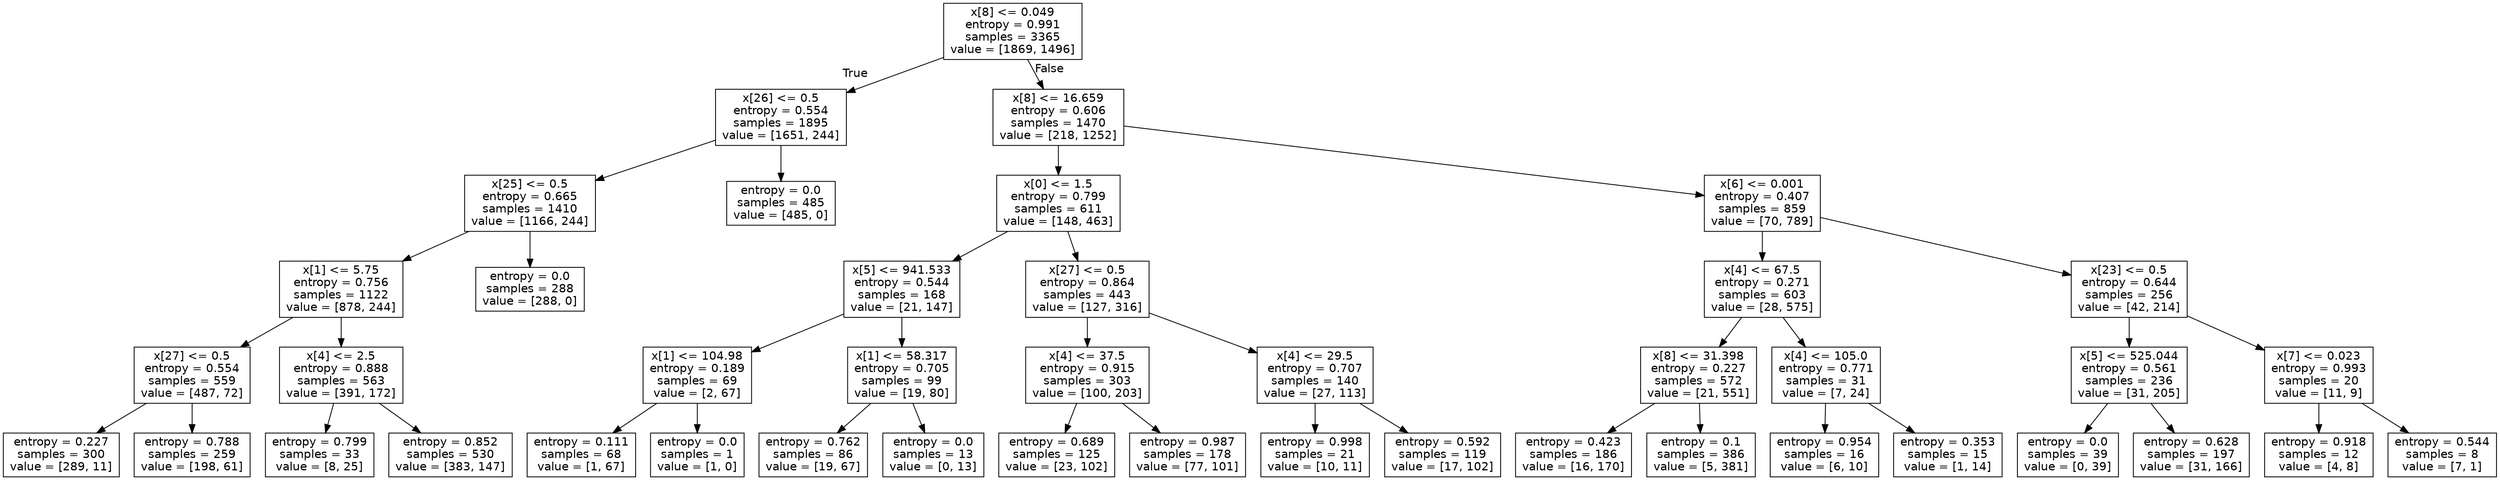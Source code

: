 digraph Tree {
node [shape=box, fontname="helvetica"] ;
edge [fontname="helvetica"] ;
0 [label="x[8] <= 0.049\nentropy = 0.991\nsamples = 3365\nvalue = [1869, 1496]"] ;
1 [label="x[26] <= 0.5\nentropy = 0.554\nsamples = 1895\nvalue = [1651, 244]"] ;
0 -> 1 [labeldistance=2.5, labelangle=45, headlabel="True"] ;
2 [label="x[25] <= 0.5\nentropy = 0.665\nsamples = 1410\nvalue = [1166, 244]"] ;
1 -> 2 ;
3 [label="x[1] <= 5.75\nentropy = 0.756\nsamples = 1122\nvalue = [878, 244]"] ;
2 -> 3 ;
4 [label="x[27] <= 0.5\nentropy = 0.554\nsamples = 559\nvalue = [487, 72]"] ;
3 -> 4 ;
5 [label="entropy = 0.227\nsamples = 300\nvalue = [289, 11]"] ;
4 -> 5 ;
6 [label="entropy = 0.788\nsamples = 259\nvalue = [198, 61]"] ;
4 -> 6 ;
7 [label="x[4] <= 2.5\nentropy = 0.888\nsamples = 563\nvalue = [391, 172]"] ;
3 -> 7 ;
8 [label="entropy = 0.799\nsamples = 33\nvalue = [8, 25]"] ;
7 -> 8 ;
9 [label="entropy = 0.852\nsamples = 530\nvalue = [383, 147]"] ;
7 -> 9 ;
10 [label="entropy = 0.0\nsamples = 288\nvalue = [288, 0]"] ;
2 -> 10 ;
11 [label="entropy = 0.0\nsamples = 485\nvalue = [485, 0]"] ;
1 -> 11 ;
12 [label="x[8] <= 16.659\nentropy = 0.606\nsamples = 1470\nvalue = [218, 1252]"] ;
0 -> 12 [labeldistance=2.5, labelangle=-45, headlabel="False"] ;
13 [label="x[0] <= 1.5\nentropy = 0.799\nsamples = 611\nvalue = [148, 463]"] ;
12 -> 13 ;
14 [label="x[5] <= 941.533\nentropy = 0.544\nsamples = 168\nvalue = [21, 147]"] ;
13 -> 14 ;
15 [label="x[1] <= 104.98\nentropy = 0.189\nsamples = 69\nvalue = [2, 67]"] ;
14 -> 15 ;
16 [label="entropy = 0.111\nsamples = 68\nvalue = [1, 67]"] ;
15 -> 16 ;
17 [label="entropy = 0.0\nsamples = 1\nvalue = [1, 0]"] ;
15 -> 17 ;
18 [label="x[1] <= 58.317\nentropy = 0.705\nsamples = 99\nvalue = [19, 80]"] ;
14 -> 18 ;
19 [label="entropy = 0.762\nsamples = 86\nvalue = [19, 67]"] ;
18 -> 19 ;
20 [label="entropy = 0.0\nsamples = 13\nvalue = [0, 13]"] ;
18 -> 20 ;
21 [label="x[27] <= 0.5\nentropy = 0.864\nsamples = 443\nvalue = [127, 316]"] ;
13 -> 21 ;
22 [label="x[4] <= 37.5\nentropy = 0.915\nsamples = 303\nvalue = [100, 203]"] ;
21 -> 22 ;
23 [label="entropy = 0.689\nsamples = 125\nvalue = [23, 102]"] ;
22 -> 23 ;
24 [label="entropy = 0.987\nsamples = 178\nvalue = [77, 101]"] ;
22 -> 24 ;
25 [label="x[4] <= 29.5\nentropy = 0.707\nsamples = 140\nvalue = [27, 113]"] ;
21 -> 25 ;
26 [label="entropy = 0.998\nsamples = 21\nvalue = [10, 11]"] ;
25 -> 26 ;
27 [label="entropy = 0.592\nsamples = 119\nvalue = [17, 102]"] ;
25 -> 27 ;
28 [label="x[6] <= 0.001\nentropy = 0.407\nsamples = 859\nvalue = [70, 789]"] ;
12 -> 28 ;
29 [label="x[4] <= 67.5\nentropy = 0.271\nsamples = 603\nvalue = [28, 575]"] ;
28 -> 29 ;
30 [label="x[8] <= 31.398\nentropy = 0.227\nsamples = 572\nvalue = [21, 551]"] ;
29 -> 30 ;
31 [label="entropy = 0.423\nsamples = 186\nvalue = [16, 170]"] ;
30 -> 31 ;
32 [label="entropy = 0.1\nsamples = 386\nvalue = [5, 381]"] ;
30 -> 32 ;
33 [label="x[4] <= 105.0\nentropy = 0.771\nsamples = 31\nvalue = [7, 24]"] ;
29 -> 33 ;
34 [label="entropy = 0.954\nsamples = 16\nvalue = [6, 10]"] ;
33 -> 34 ;
35 [label="entropy = 0.353\nsamples = 15\nvalue = [1, 14]"] ;
33 -> 35 ;
36 [label="x[23] <= 0.5\nentropy = 0.644\nsamples = 256\nvalue = [42, 214]"] ;
28 -> 36 ;
37 [label="x[5] <= 525.044\nentropy = 0.561\nsamples = 236\nvalue = [31, 205]"] ;
36 -> 37 ;
38 [label="entropy = 0.0\nsamples = 39\nvalue = [0, 39]"] ;
37 -> 38 ;
39 [label="entropy = 0.628\nsamples = 197\nvalue = [31, 166]"] ;
37 -> 39 ;
40 [label="x[7] <= 0.023\nentropy = 0.993\nsamples = 20\nvalue = [11, 9]"] ;
36 -> 40 ;
41 [label="entropy = 0.918\nsamples = 12\nvalue = [4, 8]"] ;
40 -> 41 ;
42 [label="entropy = 0.544\nsamples = 8\nvalue = [7, 1]"] ;
40 -> 42 ;
}